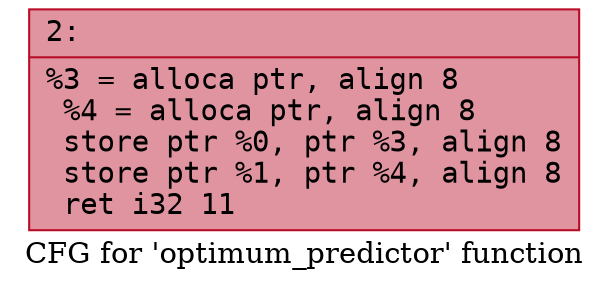 digraph "CFG for 'optimum_predictor' function" {
	label="CFG for 'optimum_predictor' function";

	Node0x600002f2f520 [shape=record,color="#b70d28ff", style=filled, fillcolor="#b70d2870" fontname="Courier",label="{2:\l|  %3 = alloca ptr, align 8\l  %4 = alloca ptr, align 8\l  store ptr %0, ptr %3, align 8\l  store ptr %1, ptr %4, align 8\l  ret i32 11\l}"];
}

